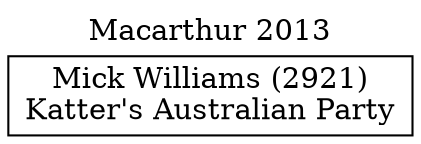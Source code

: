 // House preference flow
digraph "Mick Williams (2921)_Macarthur_2013" {
	graph [label="Macarthur 2013" labelloc=t mclimit=10]
	node [shape=box]
	"Mick Williams (2921)" [label="Mick Williams (2921)
Katter's Australian Party"]
}
